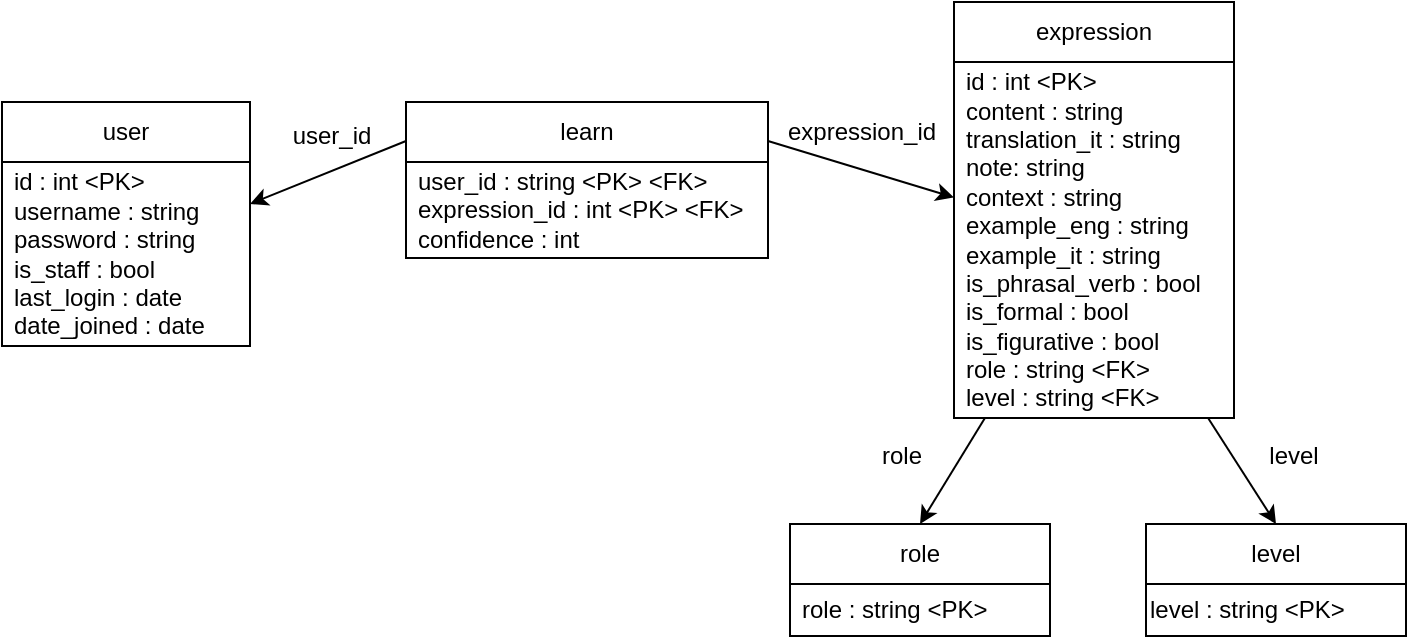 <mxfile version="24.6.4" type="device">
  <diagram id="lDlxW4i7y4j8TEf86Q9k" name="Pagina-1">
    <mxGraphModel dx="3218" dy="434" grid="0" gridSize="10" guides="1" tooltips="1" connect="1" arrows="1" fold="1" page="1" pageScale="1" pageWidth="1169" pageHeight="1654" math="0" shadow="0">
      <root>
        <mxCell id="0" />
        <mxCell id="1" parent="0" />
        <mxCell id="zCak5OPpVRagQOr4Mdr1-2" value="user" style="swimlane;fontStyle=0;childLayout=stackLayout;horizontal=1;startSize=30;horizontalStack=0;resizeParent=1;resizeParentMax=0;resizeLast=0;collapsible=1;marginBottom=0;whiteSpace=wrap;html=1;" parent="1" vertex="1">
          <mxGeometry x="-2235" y="209" width="124" height="122" as="geometry" />
        </mxCell>
        <mxCell id="zCak5OPpVRagQOr4Mdr1-3" value="id : int &amp;lt;PK&amp;gt;&lt;div&gt;username : string&lt;br&gt;password : string&lt;/div&gt;&lt;div&gt;is_staff : bool&lt;/div&gt;&lt;div&gt;last_login : date&lt;/div&gt;&lt;div&gt;date_joined : date&lt;/div&gt;" style="text;strokeColor=none;fillColor=none;align=left;verticalAlign=middle;spacingLeft=4;spacingRight=4;overflow=hidden;points=[[0,0.5],[1,0.5]];portConstraint=eastwest;rotatable=0;whiteSpace=wrap;html=1;" parent="zCak5OPpVRagQOr4Mdr1-2" vertex="1">
          <mxGeometry y="30" width="124" height="92" as="geometry" />
        </mxCell>
        <mxCell id="zCak5OPpVRagQOr4Mdr1-6" value="expression" style="swimlane;fontStyle=0;childLayout=stackLayout;horizontal=1;startSize=30;horizontalStack=0;resizeParent=1;resizeParentMax=0;resizeLast=0;collapsible=1;marginBottom=0;whiteSpace=wrap;html=1;" parent="1" vertex="1">
          <mxGeometry x="-1759" y="159" width="140" height="208" as="geometry" />
        </mxCell>
        <mxCell id="zCak5OPpVRagQOr4Mdr1-7" value="id : int &amp;lt;PK&amp;gt;&lt;br&gt;content : string&lt;br&gt;translation_it : string&lt;br&gt;note: string&lt;br&gt;context : string&lt;br&gt;example_eng : string&lt;br&gt;example_it : string&lt;br&gt;is_phrasal_verb : bool&lt;br&gt;is_formal : bool&lt;div&gt;is_figurative : bool&lt;br&gt;role : string &amp;lt;FK&amp;gt;&lt;br&gt;level : string &amp;lt;FK&amp;gt;&lt;/div&gt;" style="text;strokeColor=none;fillColor=none;align=left;verticalAlign=middle;spacingLeft=4;spacingRight=4;overflow=hidden;points=[[0,0.5],[1,0.5]];portConstraint=eastwest;rotatable=0;whiteSpace=wrap;html=1;" parent="zCak5OPpVRagQOr4Mdr1-6" vertex="1">
          <mxGeometry y="30" width="140" height="178" as="geometry" />
        </mxCell>
        <mxCell id="zCak5OPpVRagQOr4Mdr1-10" style="rounded=0;orthogonalLoop=1;jettySize=auto;html=1;exitX=0;exitY=0.25;exitDx=0;exitDy=0;" parent="1" source="zCak5OPpVRagQOr4Mdr1-8" target="zCak5OPpVRagQOr4Mdr1-3" edge="1">
          <mxGeometry relative="1" as="geometry" />
        </mxCell>
        <mxCell id="zCak5OPpVRagQOr4Mdr1-11" style="rounded=0;orthogonalLoop=1;jettySize=auto;html=1;exitX=1;exitY=0.25;exitDx=0;exitDy=0;" parent="1" source="zCak5OPpVRagQOr4Mdr1-8" target="zCak5OPpVRagQOr4Mdr1-7" edge="1">
          <mxGeometry relative="1" as="geometry" />
        </mxCell>
        <mxCell id="zCak5OPpVRagQOr4Mdr1-8" value="learn" style="swimlane;fontStyle=0;childLayout=stackLayout;horizontal=1;startSize=30;horizontalStack=0;resizeParent=1;resizeParentMax=0;resizeLast=0;collapsible=1;marginBottom=0;whiteSpace=wrap;html=1;" parent="1" vertex="1">
          <mxGeometry x="-2033" y="209" width="181" height="78" as="geometry" />
        </mxCell>
        <mxCell id="zCak5OPpVRagQOr4Mdr1-9" value="user_id : string &amp;lt;PK&amp;gt; &amp;lt;FK&amp;gt;&lt;br&gt;expression_id : int &amp;lt;PK&amp;gt; &amp;lt;FK&amp;gt;&lt;br&gt;confidence : int" style="text;strokeColor=none;fillColor=none;align=left;verticalAlign=middle;spacingLeft=4;spacingRight=4;overflow=hidden;points=[[0,0.5],[1,0.5]];portConstraint=eastwest;rotatable=0;whiteSpace=wrap;html=1;" parent="zCak5OPpVRagQOr4Mdr1-8" vertex="1">
          <mxGeometry y="30" width="181" height="48" as="geometry" />
        </mxCell>
        <mxCell id="zCak5OPpVRagQOr4Mdr1-12" value="user_id" style="text;html=1;strokeColor=none;fillColor=none;align=center;verticalAlign=middle;whiteSpace=wrap;rounded=0;" parent="1" vertex="1">
          <mxGeometry x="-2100" y="211.25" width="60" height="30" as="geometry" />
        </mxCell>
        <mxCell id="zCak5OPpVRagQOr4Mdr1-13" value="expression_id" style="text;html=1;strokeColor=none;fillColor=none;align=center;verticalAlign=middle;whiteSpace=wrap;rounded=0;" parent="1" vertex="1">
          <mxGeometry x="-1835" y="209" width="60" height="30" as="geometry" />
        </mxCell>
        <mxCell id="zCak5OPpVRagQOr4Mdr1-16" style="edgeStyle=none;rounded=0;orthogonalLoop=1;jettySize=auto;html=1;exitX=0.5;exitY=0;exitDx=0;exitDy=0;startArrow=classic;startFill=1;endArrow=none;endFill=0;" parent="1" source="zCak5OPpVRagQOr4Mdr1-14" target="zCak5OPpVRagQOr4Mdr1-7" edge="1">
          <mxGeometry relative="1" as="geometry" />
        </mxCell>
        <mxCell id="zCak5OPpVRagQOr4Mdr1-14" value="role" style="swimlane;fontStyle=0;childLayout=stackLayout;horizontal=1;startSize=30;horizontalStack=0;resizeParent=1;resizeParentMax=0;resizeLast=0;collapsible=1;marginBottom=0;whiteSpace=wrap;html=1;" parent="1" vertex="1">
          <mxGeometry x="-1841" y="420" width="130" height="56" as="geometry" />
        </mxCell>
        <mxCell id="zCak5OPpVRagQOr4Mdr1-15" value="role : string &amp;lt;PK&amp;gt;" style="text;strokeColor=none;fillColor=none;align=left;verticalAlign=middle;spacingLeft=4;spacingRight=4;overflow=hidden;points=[[0,0.5],[1,0.5]];portConstraint=eastwest;rotatable=0;whiteSpace=wrap;html=1;" parent="zCak5OPpVRagQOr4Mdr1-14" vertex="1">
          <mxGeometry y="30" width="130" height="26" as="geometry" />
        </mxCell>
        <mxCell id="zCak5OPpVRagQOr4Mdr1-20" style="edgeStyle=none;rounded=0;orthogonalLoop=1;jettySize=auto;html=1;exitX=0.5;exitY=0;exitDx=0;exitDy=0;startArrow=classic;startFill=1;endArrow=none;endFill=0;" parent="1" source="zCak5OPpVRagQOr4Mdr1-17" target="zCak5OPpVRagQOr4Mdr1-7" edge="1">
          <mxGeometry relative="1" as="geometry" />
        </mxCell>
        <mxCell id="zCak5OPpVRagQOr4Mdr1-17" value="level" style="swimlane;fontStyle=0;childLayout=stackLayout;horizontal=1;startSize=30;horizontalStack=0;resizeParent=1;resizeParentMax=0;resizeLast=0;collapsible=1;marginBottom=0;whiteSpace=wrap;html=1;" parent="1" vertex="1">
          <mxGeometry x="-1663" y="420" width="130" height="56" as="geometry" />
        </mxCell>
        <mxCell id="zCak5OPpVRagQOr4Mdr1-19" value="level : string &amp;lt;PK&amp;gt;" style="text;html=1;align=left;verticalAlign=middle;resizable=0;points=[];autosize=1;strokeColor=none;fillColor=none;" parent="zCak5OPpVRagQOr4Mdr1-17" vertex="1">
          <mxGeometry y="30" width="130" height="26" as="geometry" />
        </mxCell>
        <mxCell id="zCak5OPpVRagQOr4Mdr1-21" value="role" style="text;html=1;strokeColor=none;fillColor=none;align=center;verticalAlign=middle;whiteSpace=wrap;rounded=0;" parent="1" vertex="1">
          <mxGeometry x="-1815" y="370.5" width="60" height="30" as="geometry" />
        </mxCell>
        <mxCell id="zCak5OPpVRagQOr4Mdr1-22" value="level" style="text;html=1;strokeColor=none;fillColor=none;align=center;verticalAlign=middle;whiteSpace=wrap;rounded=0;" parent="1" vertex="1">
          <mxGeometry x="-1619" y="371" width="60" height="30" as="geometry" />
        </mxCell>
      </root>
    </mxGraphModel>
  </diagram>
</mxfile>
